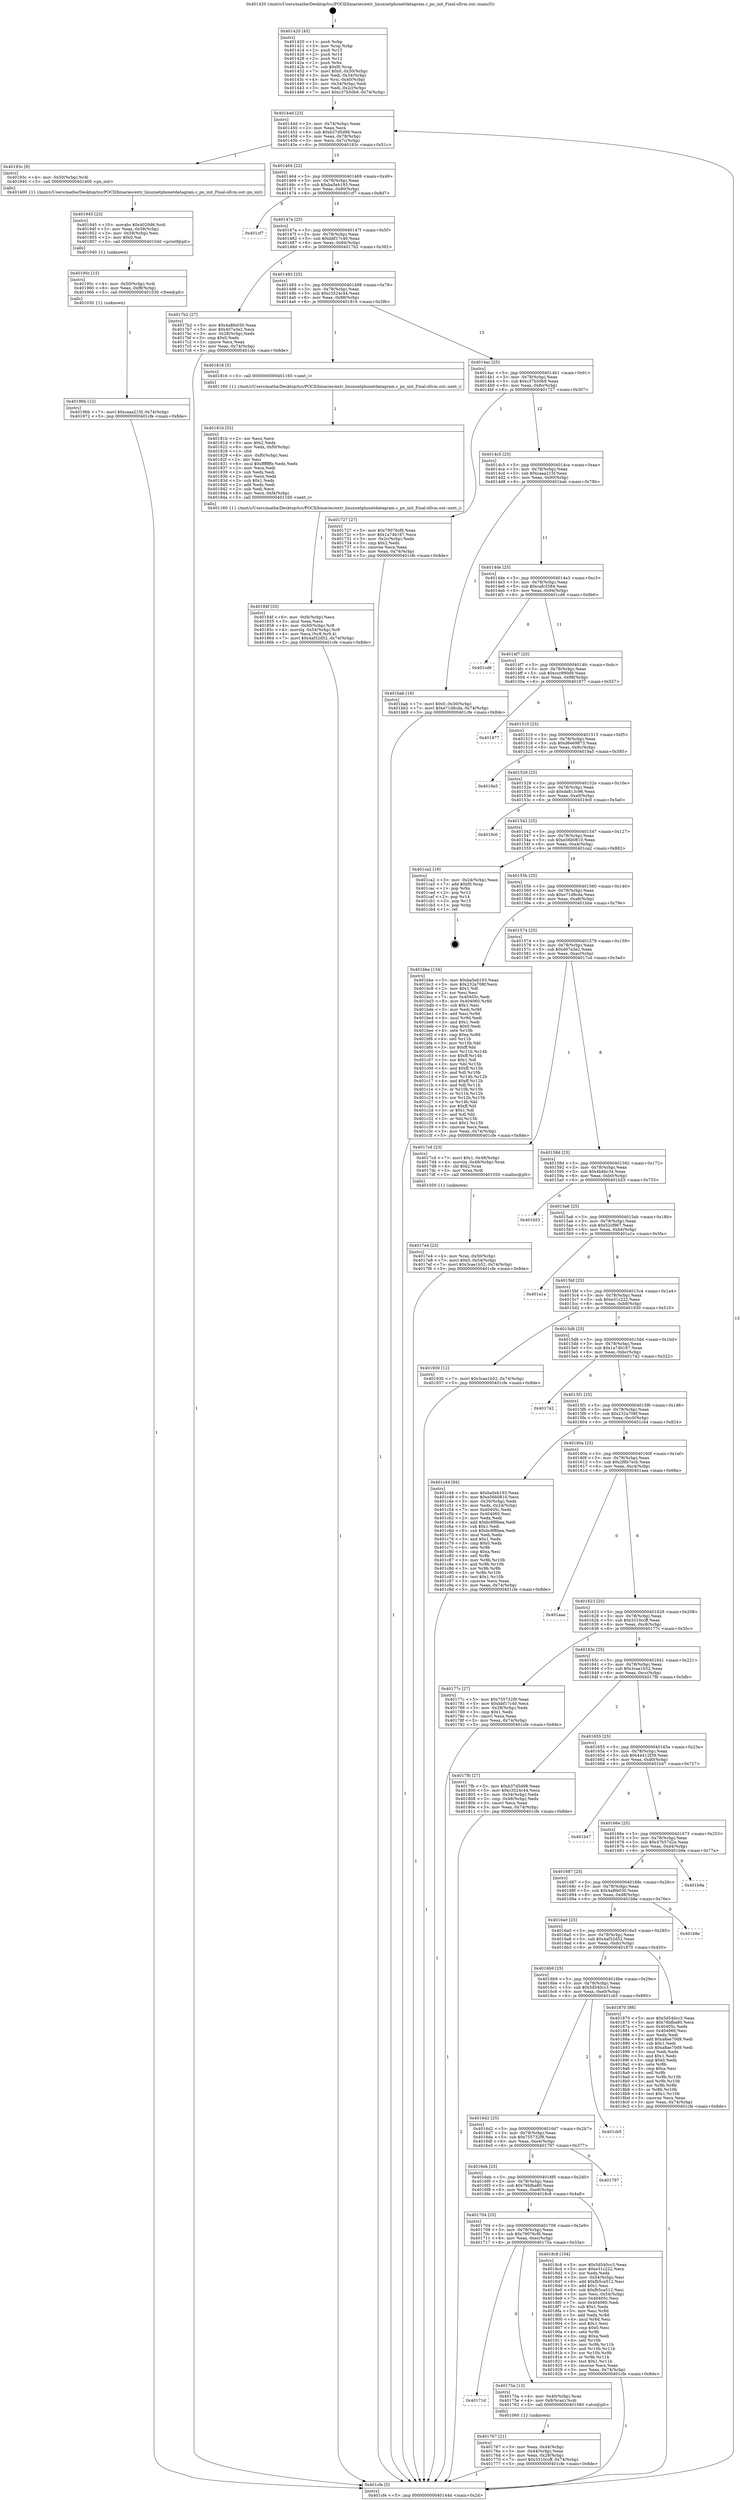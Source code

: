 digraph "0x401420" {
  label = "0x401420 (/mnt/c/Users/mathe/Desktop/tcc/POCII/binaries/extr_linuxnetphonetdatagram.c_pn_init_Final-ollvm.out::main(0))"
  labelloc = "t"
  node[shape=record]

  Entry [label="",width=0.3,height=0.3,shape=circle,fillcolor=black,style=filled]
  "0x40144d" [label="{
     0x40144d [23]\l
     | [instrs]\l
     &nbsp;&nbsp;0x40144d \<+3\>: mov -0x74(%rbp),%eax\l
     &nbsp;&nbsp;0x401450 \<+2\>: mov %eax,%ecx\l
     &nbsp;&nbsp;0x401452 \<+6\>: sub $0xb37d5d98,%ecx\l
     &nbsp;&nbsp;0x401458 \<+3\>: mov %eax,-0x78(%rbp)\l
     &nbsp;&nbsp;0x40145b \<+3\>: mov %ecx,-0x7c(%rbp)\l
     &nbsp;&nbsp;0x40145e \<+6\>: je 000000000040193c \<main+0x51c\>\l
  }"]
  "0x40193c" [label="{
     0x40193c [9]\l
     | [instrs]\l
     &nbsp;&nbsp;0x40193c \<+4\>: mov -0x50(%rbp),%rdi\l
     &nbsp;&nbsp;0x401940 \<+5\>: call 0000000000401400 \<pn_init\>\l
     | [calls]\l
     &nbsp;&nbsp;0x401400 \{1\} (/mnt/c/Users/mathe/Desktop/tcc/POCII/binaries/extr_linuxnetphonetdatagram.c_pn_init_Final-ollvm.out::pn_init)\l
  }"]
  "0x401464" [label="{
     0x401464 [22]\l
     | [instrs]\l
     &nbsp;&nbsp;0x401464 \<+5\>: jmp 0000000000401469 \<main+0x49\>\l
     &nbsp;&nbsp;0x401469 \<+3\>: mov -0x78(%rbp),%eax\l
     &nbsp;&nbsp;0x40146c \<+5\>: sub $0xba5eb193,%eax\l
     &nbsp;&nbsp;0x401471 \<+3\>: mov %eax,-0x80(%rbp)\l
     &nbsp;&nbsp;0x401474 \<+6\>: je 0000000000401cf7 \<main+0x8d7\>\l
  }"]
  Exit [label="",width=0.3,height=0.3,shape=circle,fillcolor=black,style=filled,peripheries=2]
  "0x401cf7" [label="{
     0x401cf7\l
  }", style=dashed]
  "0x40147a" [label="{
     0x40147a [25]\l
     | [instrs]\l
     &nbsp;&nbsp;0x40147a \<+5\>: jmp 000000000040147f \<main+0x5f\>\l
     &nbsp;&nbsp;0x40147f \<+3\>: mov -0x78(%rbp),%eax\l
     &nbsp;&nbsp;0x401482 \<+5\>: sub $0xbbf17c40,%eax\l
     &nbsp;&nbsp;0x401487 \<+6\>: mov %eax,-0x84(%rbp)\l
     &nbsp;&nbsp;0x40148d \<+6\>: je 00000000004017b2 \<main+0x392\>\l
  }"]
  "0x40196b" [label="{
     0x40196b [12]\l
     | [instrs]\l
     &nbsp;&nbsp;0x40196b \<+7\>: movl $0xcaaa215f,-0x74(%rbp)\l
     &nbsp;&nbsp;0x401972 \<+5\>: jmp 0000000000401cfe \<main+0x8de\>\l
  }"]
  "0x4017b2" [label="{
     0x4017b2 [27]\l
     | [instrs]\l
     &nbsp;&nbsp;0x4017b2 \<+5\>: mov $0x4a8fe030,%eax\l
     &nbsp;&nbsp;0x4017b7 \<+5\>: mov $0x407a3e2,%ecx\l
     &nbsp;&nbsp;0x4017bc \<+3\>: mov -0x28(%rbp),%edx\l
     &nbsp;&nbsp;0x4017bf \<+3\>: cmp $0x0,%edx\l
     &nbsp;&nbsp;0x4017c2 \<+3\>: cmove %ecx,%eax\l
     &nbsp;&nbsp;0x4017c5 \<+3\>: mov %eax,-0x74(%rbp)\l
     &nbsp;&nbsp;0x4017c8 \<+5\>: jmp 0000000000401cfe \<main+0x8de\>\l
  }"]
  "0x401493" [label="{
     0x401493 [25]\l
     | [instrs]\l
     &nbsp;&nbsp;0x401493 \<+5\>: jmp 0000000000401498 \<main+0x78\>\l
     &nbsp;&nbsp;0x401498 \<+3\>: mov -0x78(%rbp),%eax\l
     &nbsp;&nbsp;0x40149b \<+5\>: sub $0xc3524c44,%eax\l
     &nbsp;&nbsp;0x4014a0 \<+6\>: mov %eax,-0x88(%rbp)\l
     &nbsp;&nbsp;0x4014a6 \<+6\>: je 0000000000401816 \<main+0x3f6\>\l
  }"]
  "0x40195c" [label="{
     0x40195c [15]\l
     | [instrs]\l
     &nbsp;&nbsp;0x40195c \<+4\>: mov -0x50(%rbp),%rdi\l
     &nbsp;&nbsp;0x401960 \<+6\>: mov %eax,-0xf8(%rbp)\l
     &nbsp;&nbsp;0x401966 \<+5\>: call 0000000000401030 \<free@plt\>\l
     | [calls]\l
     &nbsp;&nbsp;0x401030 \{1\} (unknown)\l
  }"]
  "0x401816" [label="{
     0x401816 [5]\l
     | [instrs]\l
     &nbsp;&nbsp;0x401816 \<+5\>: call 0000000000401160 \<next_i\>\l
     | [calls]\l
     &nbsp;&nbsp;0x401160 \{1\} (/mnt/c/Users/mathe/Desktop/tcc/POCII/binaries/extr_linuxnetphonetdatagram.c_pn_init_Final-ollvm.out::next_i)\l
  }"]
  "0x4014ac" [label="{
     0x4014ac [25]\l
     | [instrs]\l
     &nbsp;&nbsp;0x4014ac \<+5\>: jmp 00000000004014b1 \<main+0x91\>\l
     &nbsp;&nbsp;0x4014b1 \<+3\>: mov -0x78(%rbp),%eax\l
     &nbsp;&nbsp;0x4014b4 \<+5\>: sub $0xc37b50b9,%eax\l
     &nbsp;&nbsp;0x4014b9 \<+6\>: mov %eax,-0x8c(%rbp)\l
     &nbsp;&nbsp;0x4014bf \<+6\>: je 0000000000401727 \<main+0x307\>\l
  }"]
  "0x401945" [label="{
     0x401945 [23]\l
     | [instrs]\l
     &nbsp;&nbsp;0x401945 \<+10\>: movabs $0x4020d6,%rdi\l
     &nbsp;&nbsp;0x40194f \<+3\>: mov %eax,-0x58(%rbp)\l
     &nbsp;&nbsp;0x401952 \<+3\>: mov -0x58(%rbp),%esi\l
     &nbsp;&nbsp;0x401955 \<+2\>: mov $0x0,%al\l
     &nbsp;&nbsp;0x401957 \<+5\>: call 0000000000401040 \<printf@plt\>\l
     | [calls]\l
     &nbsp;&nbsp;0x401040 \{1\} (unknown)\l
  }"]
  "0x401727" [label="{
     0x401727 [27]\l
     | [instrs]\l
     &nbsp;&nbsp;0x401727 \<+5\>: mov $0x79076cf6,%eax\l
     &nbsp;&nbsp;0x40172c \<+5\>: mov $0x1a74b167,%ecx\l
     &nbsp;&nbsp;0x401731 \<+3\>: mov -0x2c(%rbp),%edx\l
     &nbsp;&nbsp;0x401734 \<+3\>: cmp $0x2,%edx\l
     &nbsp;&nbsp;0x401737 \<+3\>: cmovne %ecx,%eax\l
     &nbsp;&nbsp;0x40173a \<+3\>: mov %eax,-0x74(%rbp)\l
     &nbsp;&nbsp;0x40173d \<+5\>: jmp 0000000000401cfe \<main+0x8de\>\l
  }"]
  "0x4014c5" [label="{
     0x4014c5 [25]\l
     | [instrs]\l
     &nbsp;&nbsp;0x4014c5 \<+5\>: jmp 00000000004014ca \<main+0xaa\>\l
     &nbsp;&nbsp;0x4014ca \<+3\>: mov -0x78(%rbp),%eax\l
     &nbsp;&nbsp;0x4014cd \<+5\>: sub $0xcaaa215f,%eax\l
     &nbsp;&nbsp;0x4014d2 \<+6\>: mov %eax,-0x90(%rbp)\l
     &nbsp;&nbsp;0x4014d8 \<+6\>: je 0000000000401bab \<main+0x78b\>\l
  }"]
  "0x401cfe" [label="{
     0x401cfe [5]\l
     | [instrs]\l
     &nbsp;&nbsp;0x401cfe \<+5\>: jmp 000000000040144d \<main+0x2d\>\l
  }"]
  "0x401420" [label="{
     0x401420 [45]\l
     | [instrs]\l
     &nbsp;&nbsp;0x401420 \<+1\>: push %rbp\l
     &nbsp;&nbsp;0x401421 \<+3\>: mov %rsp,%rbp\l
     &nbsp;&nbsp;0x401424 \<+2\>: push %r15\l
     &nbsp;&nbsp;0x401426 \<+2\>: push %r14\l
     &nbsp;&nbsp;0x401428 \<+2\>: push %r12\l
     &nbsp;&nbsp;0x40142a \<+1\>: push %rbx\l
     &nbsp;&nbsp;0x40142b \<+7\>: sub $0xf0,%rsp\l
     &nbsp;&nbsp;0x401432 \<+7\>: movl $0x0,-0x30(%rbp)\l
     &nbsp;&nbsp;0x401439 \<+3\>: mov %edi,-0x34(%rbp)\l
     &nbsp;&nbsp;0x40143c \<+4\>: mov %rsi,-0x40(%rbp)\l
     &nbsp;&nbsp;0x401440 \<+3\>: mov -0x34(%rbp),%edi\l
     &nbsp;&nbsp;0x401443 \<+3\>: mov %edi,-0x2c(%rbp)\l
     &nbsp;&nbsp;0x401446 \<+7\>: movl $0xc37b50b9,-0x74(%rbp)\l
  }"]
  "0x40184f" [label="{
     0x40184f [33]\l
     | [instrs]\l
     &nbsp;&nbsp;0x40184f \<+6\>: mov -0xf4(%rbp),%ecx\l
     &nbsp;&nbsp;0x401855 \<+3\>: imul %eax,%ecx\l
     &nbsp;&nbsp;0x401858 \<+4\>: mov -0x50(%rbp),%r8\l
     &nbsp;&nbsp;0x40185c \<+4\>: movslq -0x54(%rbp),%r9\l
     &nbsp;&nbsp;0x401860 \<+4\>: mov %ecx,(%r8,%r9,4)\l
     &nbsp;&nbsp;0x401864 \<+7\>: movl $0x4af32d52,-0x74(%rbp)\l
     &nbsp;&nbsp;0x40186b \<+5\>: jmp 0000000000401cfe \<main+0x8de\>\l
  }"]
  "0x401bab" [label="{
     0x401bab [19]\l
     | [instrs]\l
     &nbsp;&nbsp;0x401bab \<+7\>: movl $0x0,-0x30(%rbp)\l
     &nbsp;&nbsp;0x401bb2 \<+7\>: movl $0xe71d8cda,-0x74(%rbp)\l
     &nbsp;&nbsp;0x401bb9 \<+5\>: jmp 0000000000401cfe \<main+0x8de\>\l
  }"]
  "0x4014de" [label="{
     0x4014de [25]\l
     | [instrs]\l
     &nbsp;&nbsp;0x4014de \<+5\>: jmp 00000000004014e3 \<main+0xc3\>\l
     &nbsp;&nbsp;0x4014e3 \<+3\>: mov -0x78(%rbp),%eax\l
     &nbsp;&nbsp;0x4014e6 \<+5\>: sub $0xcafc5584,%eax\l
     &nbsp;&nbsp;0x4014eb \<+6\>: mov %eax,-0x94(%rbp)\l
     &nbsp;&nbsp;0x4014f1 \<+6\>: je 0000000000401cd6 \<main+0x8b6\>\l
  }"]
  "0x40181b" [label="{
     0x40181b [52]\l
     | [instrs]\l
     &nbsp;&nbsp;0x40181b \<+2\>: xor %ecx,%ecx\l
     &nbsp;&nbsp;0x40181d \<+5\>: mov $0x2,%edx\l
     &nbsp;&nbsp;0x401822 \<+6\>: mov %edx,-0xf0(%rbp)\l
     &nbsp;&nbsp;0x401828 \<+1\>: cltd\l
     &nbsp;&nbsp;0x401829 \<+6\>: mov -0xf0(%rbp),%esi\l
     &nbsp;&nbsp;0x40182f \<+2\>: idiv %esi\l
     &nbsp;&nbsp;0x401831 \<+6\>: imul $0xfffffffe,%edx,%edx\l
     &nbsp;&nbsp;0x401837 \<+2\>: mov %ecx,%edi\l
     &nbsp;&nbsp;0x401839 \<+2\>: sub %edx,%edi\l
     &nbsp;&nbsp;0x40183b \<+2\>: mov %ecx,%edx\l
     &nbsp;&nbsp;0x40183d \<+3\>: sub $0x1,%edx\l
     &nbsp;&nbsp;0x401840 \<+2\>: add %edx,%edi\l
     &nbsp;&nbsp;0x401842 \<+2\>: sub %edi,%ecx\l
     &nbsp;&nbsp;0x401844 \<+6\>: mov %ecx,-0xf4(%rbp)\l
     &nbsp;&nbsp;0x40184a \<+5\>: call 0000000000401160 \<next_i\>\l
     | [calls]\l
     &nbsp;&nbsp;0x401160 \{1\} (/mnt/c/Users/mathe/Desktop/tcc/POCII/binaries/extr_linuxnetphonetdatagram.c_pn_init_Final-ollvm.out::next_i)\l
  }"]
  "0x401cd6" [label="{
     0x401cd6\l
  }", style=dashed]
  "0x4014f7" [label="{
     0x4014f7 [25]\l
     | [instrs]\l
     &nbsp;&nbsp;0x4014f7 \<+5\>: jmp 00000000004014fc \<main+0xdc\>\l
     &nbsp;&nbsp;0x4014fc \<+3\>: mov -0x78(%rbp),%eax\l
     &nbsp;&nbsp;0x4014ff \<+5\>: sub $0xccc990d9,%eax\l
     &nbsp;&nbsp;0x401504 \<+6\>: mov %eax,-0x98(%rbp)\l
     &nbsp;&nbsp;0x40150a \<+6\>: je 0000000000401977 \<main+0x557\>\l
  }"]
  "0x4017e4" [label="{
     0x4017e4 [23]\l
     | [instrs]\l
     &nbsp;&nbsp;0x4017e4 \<+4\>: mov %rax,-0x50(%rbp)\l
     &nbsp;&nbsp;0x4017e8 \<+7\>: movl $0x0,-0x54(%rbp)\l
     &nbsp;&nbsp;0x4017ef \<+7\>: movl $0x3cae1b52,-0x74(%rbp)\l
     &nbsp;&nbsp;0x4017f6 \<+5\>: jmp 0000000000401cfe \<main+0x8de\>\l
  }"]
  "0x401977" [label="{
     0x401977\l
  }", style=dashed]
  "0x401510" [label="{
     0x401510 [25]\l
     | [instrs]\l
     &nbsp;&nbsp;0x401510 \<+5\>: jmp 0000000000401515 \<main+0xf5\>\l
     &nbsp;&nbsp;0x401515 \<+3\>: mov -0x78(%rbp),%eax\l
     &nbsp;&nbsp;0x401518 \<+5\>: sub $0xd6e69873,%eax\l
     &nbsp;&nbsp;0x40151d \<+6\>: mov %eax,-0x9c(%rbp)\l
     &nbsp;&nbsp;0x401523 \<+6\>: je 00000000004019a5 \<main+0x585\>\l
  }"]
  "0x401767" [label="{
     0x401767 [21]\l
     | [instrs]\l
     &nbsp;&nbsp;0x401767 \<+3\>: mov %eax,-0x44(%rbp)\l
     &nbsp;&nbsp;0x40176a \<+3\>: mov -0x44(%rbp),%eax\l
     &nbsp;&nbsp;0x40176d \<+3\>: mov %eax,-0x28(%rbp)\l
     &nbsp;&nbsp;0x401770 \<+7\>: movl $0x3310ccff,-0x74(%rbp)\l
     &nbsp;&nbsp;0x401777 \<+5\>: jmp 0000000000401cfe \<main+0x8de\>\l
  }"]
  "0x4019a5" [label="{
     0x4019a5\l
  }", style=dashed]
  "0x401529" [label="{
     0x401529 [25]\l
     | [instrs]\l
     &nbsp;&nbsp;0x401529 \<+5\>: jmp 000000000040152e \<main+0x10e\>\l
     &nbsp;&nbsp;0x40152e \<+3\>: mov -0x78(%rbp),%eax\l
     &nbsp;&nbsp;0x401531 \<+5\>: sub $0xda813c96,%eax\l
     &nbsp;&nbsp;0x401536 \<+6\>: mov %eax,-0xa0(%rbp)\l
     &nbsp;&nbsp;0x40153c \<+6\>: je 00000000004019c0 \<main+0x5a0\>\l
  }"]
  "0x40171d" [label="{
     0x40171d\l
  }", style=dashed]
  "0x4019c0" [label="{
     0x4019c0\l
  }", style=dashed]
  "0x401542" [label="{
     0x401542 [25]\l
     | [instrs]\l
     &nbsp;&nbsp;0x401542 \<+5\>: jmp 0000000000401547 \<main+0x127\>\l
     &nbsp;&nbsp;0x401547 \<+3\>: mov -0x78(%rbp),%eax\l
     &nbsp;&nbsp;0x40154a \<+5\>: sub $0xe56b0810,%eax\l
     &nbsp;&nbsp;0x40154f \<+6\>: mov %eax,-0xa4(%rbp)\l
     &nbsp;&nbsp;0x401555 \<+6\>: je 0000000000401ca2 \<main+0x882\>\l
  }"]
  "0x40175a" [label="{
     0x40175a [13]\l
     | [instrs]\l
     &nbsp;&nbsp;0x40175a \<+4\>: mov -0x40(%rbp),%rax\l
     &nbsp;&nbsp;0x40175e \<+4\>: mov 0x8(%rax),%rdi\l
     &nbsp;&nbsp;0x401762 \<+5\>: call 0000000000401060 \<atoi@plt\>\l
     | [calls]\l
     &nbsp;&nbsp;0x401060 \{1\} (unknown)\l
  }"]
  "0x401ca2" [label="{
     0x401ca2 [19]\l
     | [instrs]\l
     &nbsp;&nbsp;0x401ca2 \<+3\>: mov -0x24(%rbp),%eax\l
     &nbsp;&nbsp;0x401ca5 \<+7\>: add $0xf0,%rsp\l
     &nbsp;&nbsp;0x401cac \<+1\>: pop %rbx\l
     &nbsp;&nbsp;0x401cad \<+2\>: pop %r12\l
     &nbsp;&nbsp;0x401caf \<+2\>: pop %r14\l
     &nbsp;&nbsp;0x401cb1 \<+2\>: pop %r15\l
     &nbsp;&nbsp;0x401cb3 \<+1\>: pop %rbp\l
     &nbsp;&nbsp;0x401cb4 \<+1\>: ret\l
  }"]
  "0x40155b" [label="{
     0x40155b [25]\l
     | [instrs]\l
     &nbsp;&nbsp;0x40155b \<+5\>: jmp 0000000000401560 \<main+0x140\>\l
     &nbsp;&nbsp;0x401560 \<+3\>: mov -0x78(%rbp),%eax\l
     &nbsp;&nbsp;0x401563 \<+5\>: sub $0xe71d8cda,%eax\l
     &nbsp;&nbsp;0x401568 \<+6\>: mov %eax,-0xa8(%rbp)\l
     &nbsp;&nbsp;0x40156e \<+6\>: je 0000000000401bbe \<main+0x79e\>\l
  }"]
  "0x401704" [label="{
     0x401704 [25]\l
     | [instrs]\l
     &nbsp;&nbsp;0x401704 \<+5\>: jmp 0000000000401709 \<main+0x2e9\>\l
     &nbsp;&nbsp;0x401709 \<+3\>: mov -0x78(%rbp),%eax\l
     &nbsp;&nbsp;0x40170c \<+5\>: sub $0x79076cf6,%eax\l
     &nbsp;&nbsp;0x401711 \<+6\>: mov %eax,-0xec(%rbp)\l
     &nbsp;&nbsp;0x401717 \<+6\>: je 000000000040175a \<main+0x33a\>\l
  }"]
  "0x401bbe" [label="{
     0x401bbe [134]\l
     | [instrs]\l
     &nbsp;&nbsp;0x401bbe \<+5\>: mov $0xba5eb193,%eax\l
     &nbsp;&nbsp;0x401bc3 \<+5\>: mov $0x232a708f,%ecx\l
     &nbsp;&nbsp;0x401bc8 \<+2\>: mov $0x1,%dl\l
     &nbsp;&nbsp;0x401bca \<+2\>: xor %esi,%esi\l
     &nbsp;&nbsp;0x401bcc \<+7\>: mov 0x40405c,%edi\l
     &nbsp;&nbsp;0x401bd3 \<+8\>: mov 0x404060,%r8d\l
     &nbsp;&nbsp;0x401bdb \<+3\>: sub $0x1,%esi\l
     &nbsp;&nbsp;0x401bde \<+3\>: mov %edi,%r9d\l
     &nbsp;&nbsp;0x401be1 \<+3\>: add %esi,%r9d\l
     &nbsp;&nbsp;0x401be4 \<+4\>: imul %r9d,%edi\l
     &nbsp;&nbsp;0x401be8 \<+3\>: and $0x1,%edi\l
     &nbsp;&nbsp;0x401beb \<+3\>: cmp $0x0,%edi\l
     &nbsp;&nbsp;0x401bee \<+4\>: sete %r10b\l
     &nbsp;&nbsp;0x401bf2 \<+4\>: cmp $0xa,%r8d\l
     &nbsp;&nbsp;0x401bf6 \<+4\>: setl %r11b\l
     &nbsp;&nbsp;0x401bfa \<+3\>: mov %r10b,%bl\l
     &nbsp;&nbsp;0x401bfd \<+3\>: xor $0xff,%bl\l
     &nbsp;&nbsp;0x401c00 \<+3\>: mov %r11b,%r14b\l
     &nbsp;&nbsp;0x401c03 \<+4\>: xor $0xff,%r14b\l
     &nbsp;&nbsp;0x401c07 \<+3\>: xor $0x1,%dl\l
     &nbsp;&nbsp;0x401c0a \<+3\>: mov %bl,%r15b\l
     &nbsp;&nbsp;0x401c0d \<+4\>: and $0xff,%r15b\l
     &nbsp;&nbsp;0x401c11 \<+3\>: and %dl,%r10b\l
     &nbsp;&nbsp;0x401c14 \<+3\>: mov %r14b,%r12b\l
     &nbsp;&nbsp;0x401c17 \<+4\>: and $0xff,%r12b\l
     &nbsp;&nbsp;0x401c1b \<+3\>: and %dl,%r11b\l
     &nbsp;&nbsp;0x401c1e \<+3\>: or %r10b,%r15b\l
     &nbsp;&nbsp;0x401c21 \<+3\>: or %r11b,%r12b\l
     &nbsp;&nbsp;0x401c24 \<+3\>: xor %r12b,%r15b\l
     &nbsp;&nbsp;0x401c27 \<+3\>: or %r14b,%bl\l
     &nbsp;&nbsp;0x401c2a \<+3\>: xor $0xff,%bl\l
     &nbsp;&nbsp;0x401c2d \<+3\>: or $0x1,%dl\l
     &nbsp;&nbsp;0x401c30 \<+2\>: and %dl,%bl\l
     &nbsp;&nbsp;0x401c32 \<+3\>: or %bl,%r15b\l
     &nbsp;&nbsp;0x401c35 \<+4\>: test $0x1,%r15b\l
     &nbsp;&nbsp;0x401c39 \<+3\>: cmovne %ecx,%eax\l
     &nbsp;&nbsp;0x401c3c \<+3\>: mov %eax,-0x74(%rbp)\l
     &nbsp;&nbsp;0x401c3f \<+5\>: jmp 0000000000401cfe \<main+0x8de\>\l
  }"]
  "0x401574" [label="{
     0x401574 [25]\l
     | [instrs]\l
     &nbsp;&nbsp;0x401574 \<+5\>: jmp 0000000000401579 \<main+0x159\>\l
     &nbsp;&nbsp;0x401579 \<+3\>: mov -0x78(%rbp),%eax\l
     &nbsp;&nbsp;0x40157c \<+5\>: sub $0x407a3e2,%eax\l
     &nbsp;&nbsp;0x401581 \<+6\>: mov %eax,-0xac(%rbp)\l
     &nbsp;&nbsp;0x401587 \<+6\>: je 00000000004017cd \<main+0x3ad\>\l
  }"]
  "0x4018c8" [label="{
     0x4018c8 [104]\l
     | [instrs]\l
     &nbsp;&nbsp;0x4018c8 \<+5\>: mov $0x5d540cc3,%eax\l
     &nbsp;&nbsp;0x4018cd \<+5\>: mov $0xe31c222,%ecx\l
     &nbsp;&nbsp;0x4018d2 \<+2\>: xor %edx,%edx\l
     &nbsp;&nbsp;0x4018d4 \<+3\>: mov -0x54(%rbp),%esi\l
     &nbsp;&nbsp;0x4018d7 \<+6\>: add $0xfb5ca512,%esi\l
     &nbsp;&nbsp;0x4018dd \<+3\>: add $0x1,%esi\l
     &nbsp;&nbsp;0x4018e0 \<+6\>: sub $0xfb5ca512,%esi\l
     &nbsp;&nbsp;0x4018e6 \<+3\>: mov %esi,-0x54(%rbp)\l
     &nbsp;&nbsp;0x4018e9 \<+7\>: mov 0x40405c,%esi\l
     &nbsp;&nbsp;0x4018f0 \<+7\>: mov 0x404060,%edi\l
     &nbsp;&nbsp;0x4018f7 \<+3\>: sub $0x1,%edx\l
     &nbsp;&nbsp;0x4018fa \<+3\>: mov %esi,%r8d\l
     &nbsp;&nbsp;0x4018fd \<+3\>: add %edx,%r8d\l
     &nbsp;&nbsp;0x401900 \<+4\>: imul %r8d,%esi\l
     &nbsp;&nbsp;0x401904 \<+3\>: and $0x1,%esi\l
     &nbsp;&nbsp;0x401907 \<+3\>: cmp $0x0,%esi\l
     &nbsp;&nbsp;0x40190a \<+4\>: sete %r9b\l
     &nbsp;&nbsp;0x40190e \<+3\>: cmp $0xa,%edi\l
     &nbsp;&nbsp;0x401911 \<+4\>: setl %r10b\l
     &nbsp;&nbsp;0x401915 \<+3\>: mov %r9b,%r11b\l
     &nbsp;&nbsp;0x401918 \<+3\>: and %r10b,%r11b\l
     &nbsp;&nbsp;0x40191b \<+3\>: xor %r10b,%r9b\l
     &nbsp;&nbsp;0x40191e \<+3\>: or %r9b,%r11b\l
     &nbsp;&nbsp;0x401921 \<+4\>: test $0x1,%r11b\l
     &nbsp;&nbsp;0x401925 \<+3\>: cmovne %ecx,%eax\l
     &nbsp;&nbsp;0x401928 \<+3\>: mov %eax,-0x74(%rbp)\l
     &nbsp;&nbsp;0x40192b \<+5\>: jmp 0000000000401cfe \<main+0x8de\>\l
  }"]
  "0x4017cd" [label="{
     0x4017cd [23]\l
     | [instrs]\l
     &nbsp;&nbsp;0x4017cd \<+7\>: movl $0x1,-0x48(%rbp)\l
     &nbsp;&nbsp;0x4017d4 \<+4\>: movslq -0x48(%rbp),%rax\l
     &nbsp;&nbsp;0x4017d8 \<+4\>: shl $0x2,%rax\l
     &nbsp;&nbsp;0x4017dc \<+3\>: mov %rax,%rdi\l
     &nbsp;&nbsp;0x4017df \<+5\>: call 0000000000401050 \<malloc@plt\>\l
     | [calls]\l
     &nbsp;&nbsp;0x401050 \{1\} (unknown)\l
  }"]
  "0x40158d" [label="{
     0x40158d [25]\l
     | [instrs]\l
     &nbsp;&nbsp;0x40158d \<+5\>: jmp 0000000000401592 \<main+0x172\>\l
     &nbsp;&nbsp;0x401592 \<+3\>: mov -0x78(%rbp),%eax\l
     &nbsp;&nbsp;0x401595 \<+5\>: sub $0x4b4bc34,%eax\l
     &nbsp;&nbsp;0x40159a \<+6\>: mov %eax,-0xb0(%rbp)\l
     &nbsp;&nbsp;0x4015a0 \<+6\>: je 0000000000401b53 \<main+0x733\>\l
  }"]
  "0x4016eb" [label="{
     0x4016eb [25]\l
     | [instrs]\l
     &nbsp;&nbsp;0x4016eb \<+5\>: jmp 00000000004016f0 \<main+0x2d0\>\l
     &nbsp;&nbsp;0x4016f0 \<+3\>: mov -0x78(%rbp),%eax\l
     &nbsp;&nbsp;0x4016f3 \<+5\>: sub $0x76bfba80,%eax\l
     &nbsp;&nbsp;0x4016f8 \<+6\>: mov %eax,-0xe8(%rbp)\l
     &nbsp;&nbsp;0x4016fe \<+6\>: je 00000000004018c8 \<main+0x4a8\>\l
  }"]
  "0x401b53" [label="{
     0x401b53\l
  }", style=dashed]
  "0x4015a6" [label="{
     0x4015a6 [25]\l
     | [instrs]\l
     &nbsp;&nbsp;0x4015a6 \<+5\>: jmp 00000000004015ab \<main+0x18b\>\l
     &nbsp;&nbsp;0x4015ab \<+3\>: mov -0x78(%rbp),%eax\l
     &nbsp;&nbsp;0x4015ae \<+5\>: sub $0x52cf967,%eax\l
     &nbsp;&nbsp;0x4015b3 \<+6\>: mov %eax,-0xb4(%rbp)\l
     &nbsp;&nbsp;0x4015b9 \<+6\>: je 0000000000401a1a \<main+0x5fa\>\l
  }"]
  "0x401797" [label="{
     0x401797\l
  }", style=dashed]
  "0x401a1a" [label="{
     0x401a1a\l
  }", style=dashed]
  "0x4015bf" [label="{
     0x4015bf [25]\l
     | [instrs]\l
     &nbsp;&nbsp;0x4015bf \<+5\>: jmp 00000000004015c4 \<main+0x1a4\>\l
     &nbsp;&nbsp;0x4015c4 \<+3\>: mov -0x78(%rbp),%eax\l
     &nbsp;&nbsp;0x4015c7 \<+5\>: sub $0xe31c222,%eax\l
     &nbsp;&nbsp;0x4015cc \<+6\>: mov %eax,-0xb8(%rbp)\l
     &nbsp;&nbsp;0x4015d2 \<+6\>: je 0000000000401930 \<main+0x510\>\l
  }"]
  "0x4016d2" [label="{
     0x4016d2 [25]\l
     | [instrs]\l
     &nbsp;&nbsp;0x4016d2 \<+5\>: jmp 00000000004016d7 \<main+0x2b7\>\l
     &nbsp;&nbsp;0x4016d7 \<+3\>: mov -0x78(%rbp),%eax\l
     &nbsp;&nbsp;0x4016da \<+5\>: sub $0x755732f9,%eax\l
     &nbsp;&nbsp;0x4016df \<+6\>: mov %eax,-0xe4(%rbp)\l
     &nbsp;&nbsp;0x4016e5 \<+6\>: je 0000000000401797 \<main+0x377\>\l
  }"]
  "0x401930" [label="{
     0x401930 [12]\l
     | [instrs]\l
     &nbsp;&nbsp;0x401930 \<+7\>: movl $0x3cae1b52,-0x74(%rbp)\l
     &nbsp;&nbsp;0x401937 \<+5\>: jmp 0000000000401cfe \<main+0x8de\>\l
  }"]
  "0x4015d8" [label="{
     0x4015d8 [25]\l
     | [instrs]\l
     &nbsp;&nbsp;0x4015d8 \<+5\>: jmp 00000000004015dd \<main+0x1bd\>\l
     &nbsp;&nbsp;0x4015dd \<+3\>: mov -0x78(%rbp),%eax\l
     &nbsp;&nbsp;0x4015e0 \<+5\>: sub $0x1a74b167,%eax\l
     &nbsp;&nbsp;0x4015e5 \<+6\>: mov %eax,-0xbc(%rbp)\l
     &nbsp;&nbsp;0x4015eb \<+6\>: je 0000000000401742 \<main+0x322\>\l
  }"]
  "0x401cb5" [label="{
     0x401cb5\l
  }", style=dashed]
  "0x401742" [label="{
     0x401742\l
  }", style=dashed]
  "0x4015f1" [label="{
     0x4015f1 [25]\l
     | [instrs]\l
     &nbsp;&nbsp;0x4015f1 \<+5\>: jmp 00000000004015f6 \<main+0x1d6\>\l
     &nbsp;&nbsp;0x4015f6 \<+3\>: mov -0x78(%rbp),%eax\l
     &nbsp;&nbsp;0x4015f9 \<+5\>: sub $0x232a708f,%eax\l
     &nbsp;&nbsp;0x4015fe \<+6\>: mov %eax,-0xc0(%rbp)\l
     &nbsp;&nbsp;0x401604 \<+6\>: je 0000000000401c44 \<main+0x824\>\l
  }"]
  "0x4016b9" [label="{
     0x4016b9 [25]\l
     | [instrs]\l
     &nbsp;&nbsp;0x4016b9 \<+5\>: jmp 00000000004016be \<main+0x29e\>\l
     &nbsp;&nbsp;0x4016be \<+3\>: mov -0x78(%rbp),%eax\l
     &nbsp;&nbsp;0x4016c1 \<+5\>: sub $0x5d540cc3,%eax\l
     &nbsp;&nbsp;0x4016c6 \<+6\>: mov %eax,-0xe0(%rbp)\l
     &nbsp;&nbsp;0x4016cc \<+6\>: je 0000000000401cb5 \<main+0x895\>\l
  }"]
  "0x401c44" [label="{
     0x401c44 [94]\l
     | [instrs]\l
     &nbsp;&nbsp;0x401c44 \<+5\>: mov $0xba5eb193,%eax\l
     &nbsp;&nbsp;0x401c49 \<+5\>: mov $0xe56b0810,%ecx\l
     &nbsp;&nbsp;0x401c4e \<+3\>: mov -0x30(%rbp),%edx\l
     &nbsp;&nbsp;0x401c51 \<+3\>: mov %edx,-0x24(%rbp)\l
     &nbsp;&nbsp;0x401c54 \<+7\>: mov 0x40405c,%edx\l
     &nbsp;&nbsp;0x401c5b \<+7\>: mov 0x404060,%esi\l
     &nbsp;&nbsp;0x401c62 \<+2\>: mov %edx,%edi\l
     &nbsp;&nbsp;0x401c64 \<+6\>: add $0xbc8f8bea,%edi\l
     &nbsp;&nbsp;0x401c6a \<+3\>: sub $0x1,%edi\l
     &nbsp;&nbsp;0x401c6d \<+6\>: sub $0xbc8f8bea,%edi\l
     &nbsp;&nbsp;0x401c73 \<+3\>: imul %edi,%edx\l
     &nbsp;&nbsp;0x401c76 \<+3\>: and $0x1,%edx\l
     &nbsp;&nbsp;0x401c79 \<+3\>: cmp $0x0,%edx\l
     &nbsp;&nbsp;0x401c7c \<+4\>: sete %r8b\l
     &nbsp;&nbsp;0x401c80 \<+3\>: cmp $0xa,%esi\l
     &nbsp;&nbsp;0x401c83 \<+4\>: setl %r9b\l
     &nbsp;&nbsp;0x401c87 \<+3\>: mov %r8b,%r10b\l
     &nbsp;&nbsp;0x401c8a \<+3\>: and %r9b,%r10b\l
     &nbsp;&nbsp;0x401c8d \<+3\>: xor %r9b,%r8b\l
     &nbsp;&nbsp;0x401c90 \<+3\>: or %r8b,%r10b\l
     &nbsp;&nbsp;0x401c93 \<+4\>: test $0x1,%r10b\l
     &nbsp;&nbsp;0x401c97 \<+3\>: cmovne %ecx,%eax\l
     &nbsp;&nbsp;0x401c9a \<+3\>: mov %eax,-0x74(%rbp)\l
     &nbsp;&nbsp;0x401c9d \<+5\>: jmp 0000000000401cfe \<main+0x8de\>\l
  }"]
  "0x40160a" [label="{
     0x40160a [25]\l
     | [instrs]\l
     &nbsp;&nbsp;0x40160a \<+5\>: jmp 000000000040160f \<main+0x1ef\>\l
     &nbsp;&nbsp;0x40160f \<+3\>: mov -0x78(%rbp),%eax\l
     &nbsp;&nbsp;0x401612 \<+5\>: sub $0x2f6b7ecb,%eax\l
     &nbsp;&nbsp;0x401617 \<+6\>: mov %eax,-0xc4(%rbp)\l
     &nbsp;&nbsp;0x40161d \<+6\>: je 0000000000401aaa \<main+0x68a\>\l
  }"]
  "0x401870" [label="{
     0x401870 [88]\l
     | [instrs]\l
     &nbsp;&nbsp;0x401870 \<+5\>: mov $0x5d540cc3,%eax\l
     &nbsp;&nbsp;0x401875 \<+5\>: mov $0x76bfba80,%ecx\l
     &nbsp;&nbsp;0x40187a \<+7\>: mov 0x40405c,%edx\l
     &nbsp;&nbsp;0x401881 \<+7\>: mov 0x404060,%esi\l
     &nbsp;&nbsp;0x401888 \<+2\>: mov %edx,%edi\l
     &nbsp;&nbsp;0x40188a \<+6\>: add $0xa8ae70d9,%edi\l
     &nbsp;&nbsp;0x401890 \<+3\>: sub $0x1,%edi\l
     &nbsp;&nbsp;0x401893 \<+6\>: sub $0xa8ae70d9,%edi\l
     &nbsp;&nbsp;0x401899 \<+3\>: imul %edi,%edx\l
     &nbsp;&nbsp;0x40189c \<+3\>: and $0x1,%edx\l
     &nbsp;&nbsp;0x40189f \<+3\>: cmp $0x0,%edx\l
     &nbsp;&nbsp;0x4018a2 \<+4\>: sete %r8b\l
     &nbsp;&nbsp;0x4018a6 \<+3\>: cmp $0xa,%esi\l
     &nbsp;&nbsp;0x4018a9 \<+4\>: setl %r9b\l
     &nbsp;&nbsp;0x4018ad \<+3\>: mov %r8b,%r10b\l
     &nbsp;&nbsp;0x4018b0 \<+3\>: and %r9b,%r10b\l
     &nbsp;&nbsp;0x4018b3 \<+3\>: xor %r9b,%r8b\l
     &nbsp;&nbsp;0x4018b6 \<+3\>: or %r8b,%r10b\l
     &nbsp;&nbsp;0x4018b9 \<+4\>: test $0x1,%r10b\l
     &nbsp;&nbsp;0x4018bd \<+3\>: cmovne %ecx,%eax\l
     &nbsp;&nbsp;0x4018c0 \<+3\>: mov %eax,-0x74(%rbp)\l
     &nbsp;&nbsp;0x4018c3 \<+5\>: jmp 0000000000401cfe \<main+0x8de\>\l
  }"]
  "0x401aaa" [label="{
     0x401aaa\l
  }", style=dashed]
  "0x401623" [label="{
     0x401623 [25]\l
     | [instrs]\l
     &nbsp;&nbsp;0x401623 \<+5\>: jmp 0000000000401628 \<main+0x208\>\l
     &nbsp;&nbsp;0x401628 \<+3\>: mov -0x78(%rbp),%eax\l
     &nbsp;&nbsp;0x40162b \<+5\>: sub $0x3310ccff,%eax\l
     &nbsp;&nbsp;0x401630 \<+6\>: mov %eax,-0xc8(%rbp)\l
     &nbsp;&nbsp;0x401636 \<+6\>: je 000000000040177c \<main+0x35c\>\l
  }"]
  "0x4016a0" [label="{
     0x4016a0 [25]\l
     | [instrs]\l
     &nbsp;&nbsp;0x4016a0 \<+5\>: jmp 00000000004016a5 \<main+0x285\>\l
     &nbsp;&nbsp;0x4016a5 \<+3\>: mov -0x78(%rbp),%eax\l
     &nbsp;&nbsp;0x4016a8 \<+5\>: sub $0x4af32d52,%eax\l
     &nbsp;&nbsp;0x4016ad \<+6\>: mov %eax,-0xdc(%rbp)\l
     &nbsp;&nbsp;0x4016b3 \<+6\>: je 0000000000401870 \<main+0x450\>\l
  }"]
  "0x40177c" [label="{
     0x40177c [27]\l
     | [instrs]\l
     &nbsp;&nbsp;0x40177c \<+5\>: mov $0x755732f9,%eax\l
     &nbsp;&nbsp;0x401781 \<+5\>: mov $0xbbf17c40,%ecx\l
     &nbsp;&nbsp;0x401786 \<+3\>: mov -0x28(%rbp),%edx\l
     &nbsp;&nbsp;0x401789 \<+3\>: cmp $0x1,%edx\l
     &nbsp;&nbsp;0x40178c \<+3\>: cmovl %ecx,%eax\l
     &nbsp;&nbsp;0x40178f \<+3\>: mov %eax,-0x74(%rbp)\l
     &nbsp;&nbsp;0x401792 \<+5\>: jmp 0000000000401cfe \<main+0x8de\>\l
  }"]
  "0x40163c" [label="{
     0x40163c [25]\l
     | [instrs]\l
     &nbsp;&nbsp;0x40163c \<+5\>: jmp 0000000000401641 \<main+0x221\>\l
     &nbsp;&nbsp;0x401641 \<+3\>: mov -0x78(%rbp),%eax\l
     &nbsp;&nbsp;0x401644 \<+5\>: sub $0x3cae1b52,%eax\l
     &nbsp;&nbsp;0x401649 \<+6\>: mov %eax,-0xcc(%rbp)\l
     &nbsp;&nbsp;0x40164f \<+6\>: je 00000000004017fb \<main+0x3db\>\l
  }"]
  "0x401b8e" [label="{
     0x401b8e\l
  }", style=dashed]
  "0x4017fb" [label="{
     0x4017fb [27]\l
     | [instrs]\l
     &nbsp;&nbsp;0x4017fb \<+5\>: mov $0xb37d5d98,%eax\l
     &nbsp;&nbsp;0x401800 \<+5\>: mov $0xc3524c44,%ecx\l
     &nbsp;&nbsp;0x401805 \<+3\>: mov -0x54(%rbp),%edx\l
     &nbsp;&nbsp;0x401808 \<+3\>: cmp -0x48(%rbp),%edx\l
     &nbsp;&nbsp;0x40180b \<+3\>: cmovl %ecx,%eax\l
     &nbsp;&nbsp;0x40180e \<+3\>: mov %eax,-0x74(%rbp)\l
     &nbsp;&nbsp;0x401811 \<+5\>: jmp 0000000000401cfe \<main+0x8de\>\l
  }"]
  "0x401655" [label="{
     0x401655 [25]\l
     | [instrs]\l
     &nbsp;&nbsp;0x401655 \<+5\>: jmp 000000000040165a \<main+0x23a\>\l
     &nbsp;&nbsp;0x40165a \<+3\>: mov -0x78(%rbp),%eax\l
     &nbsp;&nbsp;0x40165d \<+5\>: sub $0x44412f39,%eax\l
     &nbsp;&nbsp;0x401662 \<+6\>: mov %eax,-0xd0(%rbp)\l
     &nbsp;&nbsp;0x401668 \<+6\>: je 0000000000401b47 \<main+0x727\>\l
  }"]
  "0x401687" [label="{
     0x401687 [25]\l
     | [instrs]\l
     &nbsp;&nbsp;0x401687 \<+5\>: jmp 000000000040168c \<main+0x26c\>\l
     &nbsp;&nbsp;0x40168c \<+3\>: mov -0x78(%rbp),%eax\l
     &nbsp;&nbsp;0x40168f \<+5\>: sub $0x4a8fe030,%eax\l
     &nbsp;&nbsp;0x401694 \<+6\>: mov %eax,-0xd8(%rbp)\l
     &nbsp;&nbsp;0x40169a \<+6\>: je 0000000000401b8e \<main+0x76e\>\l
  }"]
  "0x401b47" [label="{
     0x401b47\l
  }", style=dashed]
  "0x40166e" [label="{
     0x40166e [25]\l
     | [instrs]\l
     &nbsp;&nbsp;0x40166e \<+5\>: jmp 0000000000401673 \<main+0x253\>\l
     &nbsp;&nbsp;0x401673 \<+3\>: mov -0x78(%rbp),%eax\l
     &nbsp;&nbsp;0x401676 \<+5\>: sub $0x47b57d2e,%eax\l
     &nbsp;&nbsp;0x40167b \<+6\>: mov %eax,-0xd4(%rbp)\l
     &nbsp;&nbsp;0x401681 \<+6\>: je 0000000000401b9a \<main+0x77a\>\l
  }"]
  "0x401b9a" [label="{
     0x401b9a\l
  }", style=dashed]
  Entry -> "0x401420" [label=" 1"]
  "0x40144d" -> "0x40193c" [label=" 1"]
  "0x40144d" -> "0x401464" [label=" 15"]
  "0x401ca2" -> Exit [label=" 1"]
  "0x401464" -> "0x401cf7" [label=" 0"]
  "0x401464" -> "0x40147a" [label=" 15"]
  "0x401c44" -> "0x401cfe" [label=" 1"]
  "0x40147a" -> "0x4017b2" [label=" 1"]
  "0x40147a" -> "0x401493" [label=" 14"]
  "0x401bbe" -> "0x401cfe" [label=" 1"]
  "0x401493" -> "0x401816" [label=" 1"]
  "0x401493" -> "0x4014ac" [label=" 13"]
  "0x401bab" -> "0x401cfe" [label=" 1"]
  "0x4014ac" -> "0x401727" [label=" 1"]
  "0x4014ac" -> "0x4014c5" [label=" 12"]
  "0x401727" -> "0x401cfe" [label=" 1"]
  "0x401420" -> "0x40144d" [label=" 1"]
  "0x401cfe" -> "0x40144d" [label=" 15"]
  "0x40196b" -> "0x401cfe" [label=" 1"]
  "0x4014c5" -> "0x401bab" [label=" 1"]
  "0x4014c5" -> "0x4014de" [label=" 11"]
  "0x40195c" -> "0x40196b" [label=" 1"]
  "0x4014de" -> "0x401cd6" [label=" 0"]
  "0x4014de" -> "0x4014f7" [label=" 11"]
  "0x401945" -> "0x40195c" [label=" 1"]
  "0x4014f7" -> "0x401977" [label=" 0"]
  "0x4014f7" -> "0x401510" [label=" 11"]
  "0x40193c" -> "0x401945" [label=" 1"]
  "0x401510" -> "0x4019a5" [label=" 0"]
  "0x401510" -> "0x401529" [label=" 11"]
  "0x401930" -> "0x401cfe" [label=" 1"]
  "0x401529" -> "0x4019c0" [label=" 0"]
  "0x401529" -> "0x401542" [label=" 11"]
  "0x4018c8" -> "0x401cfe" [label=" 1"]
  "0x401542" -> "0x401ca2" [label=" 1"]
  "0x401542" -> "0x40155b" [label=" 10"]
  "0x401870" -> "0x401cfe" [label=" 1"]
  "0x40155b" -> "0x401bbe" [label=" 1"]
  "0x40155b" -> "0x401574" [label=" 9"]
  "0x40181b" -> "0x40184f" [label=" 1"]
  "0x401574" -> "0x4017cd" [label=" 1"]
  "0x401574" -> "0x40158d" [label=" 8"]
  "0x401816" -> "0x40181b" [label=" 1"]
  "0x40158d" -> "0x401b53" [label=" 0"]
  "0x40158d" -> "0x4015a6" [label=" 8"]
  "0x4017e4" -> "0x401cfe" [label=" 1"]
  "0x4015a6" -> "0x401a1a" [label=" 0"]
  "0x4015a6" -> "0x4015bf" [label=" 8"]
  "0x4017cd" -> "0x4017e4" [label=" 1"]
  "0x4015bf" -> "0x401930" [label=" 1"]
  "0x4015bf" -> "0x4015d8" [label=" 7"]
  "0x40177c" -> "0x401cfe" [label=" 1"]
  "0x4015d8" -> "0x401742" [label=" 0"]
  "0x4015d8" -> "0x4015f1" [label=" 7"]
  "0x401767" -> "0x401cfe" [label=" 1"]
  "0x4015f1" -> "0x401c44" [label=" 1"]
  "0x4015f1" -> "0x40160a" [label=" 6"]
  "0x401704" -> "0x40171d" [label=" 0"]
  "0x40160a" -> "0x401aaa" [label=" 0"]
  "0x40160a" -> "0x401623" [label=" 6"]
  "0x401704" -> "0x40175a" [label=" 1"]
  "0x401623" -> "0x40177c" [label=" 1"]
  "0x401623" -> "0x40163c" [label=" 5"]
  "0x4016eb" -> "0x401704" [label=" 1"]
  "0x40163c" -> "0x4017fb" [label=" 2"]
  "0x40163c" -> "0x401655" [label=" 3"]
  "0x4016eb" -> "0x4018c8" [label=" 1"]
  "0x401655" -> "0x401b47" [label=" 0"]
  "0x401655" -> "0x40166e" [label=" 3"]
  "0x4016d2" -> "0x4016eb" [label=" 2"]
  "0x40166e" -> "0x401b9a" [label=" 0"]
  "0x40166e" -> "0x401687" [label=" 3"]
  "0x4017fb" -> "0x401cfe" [label=" 2"]
  "0x401687" -> "0x401b8e" [label=" 0"]
  "0x401687" -> "0x4016a0" [label=" 3"]
  "0x40184f" -> "0x401cfe" [label=" 1"]
  "0x4016a0" -> "0x401870" [label=" 1"]
  "0x4016a0" -> "0x4016b9" [label=" 2"]
  "0x40175a" -> "0x401767" [label=" 1"]
  "0x4016b9" -> "0x401cb5" [label=" 0"]
  "0x4016b9" -> "0x4016d2" [label=" 2"]
  "0x4017b2" -> "0x401cfe" [label=" 1"]
  "0x4016d2" -> "0x401797" [label=" 0"]
}

